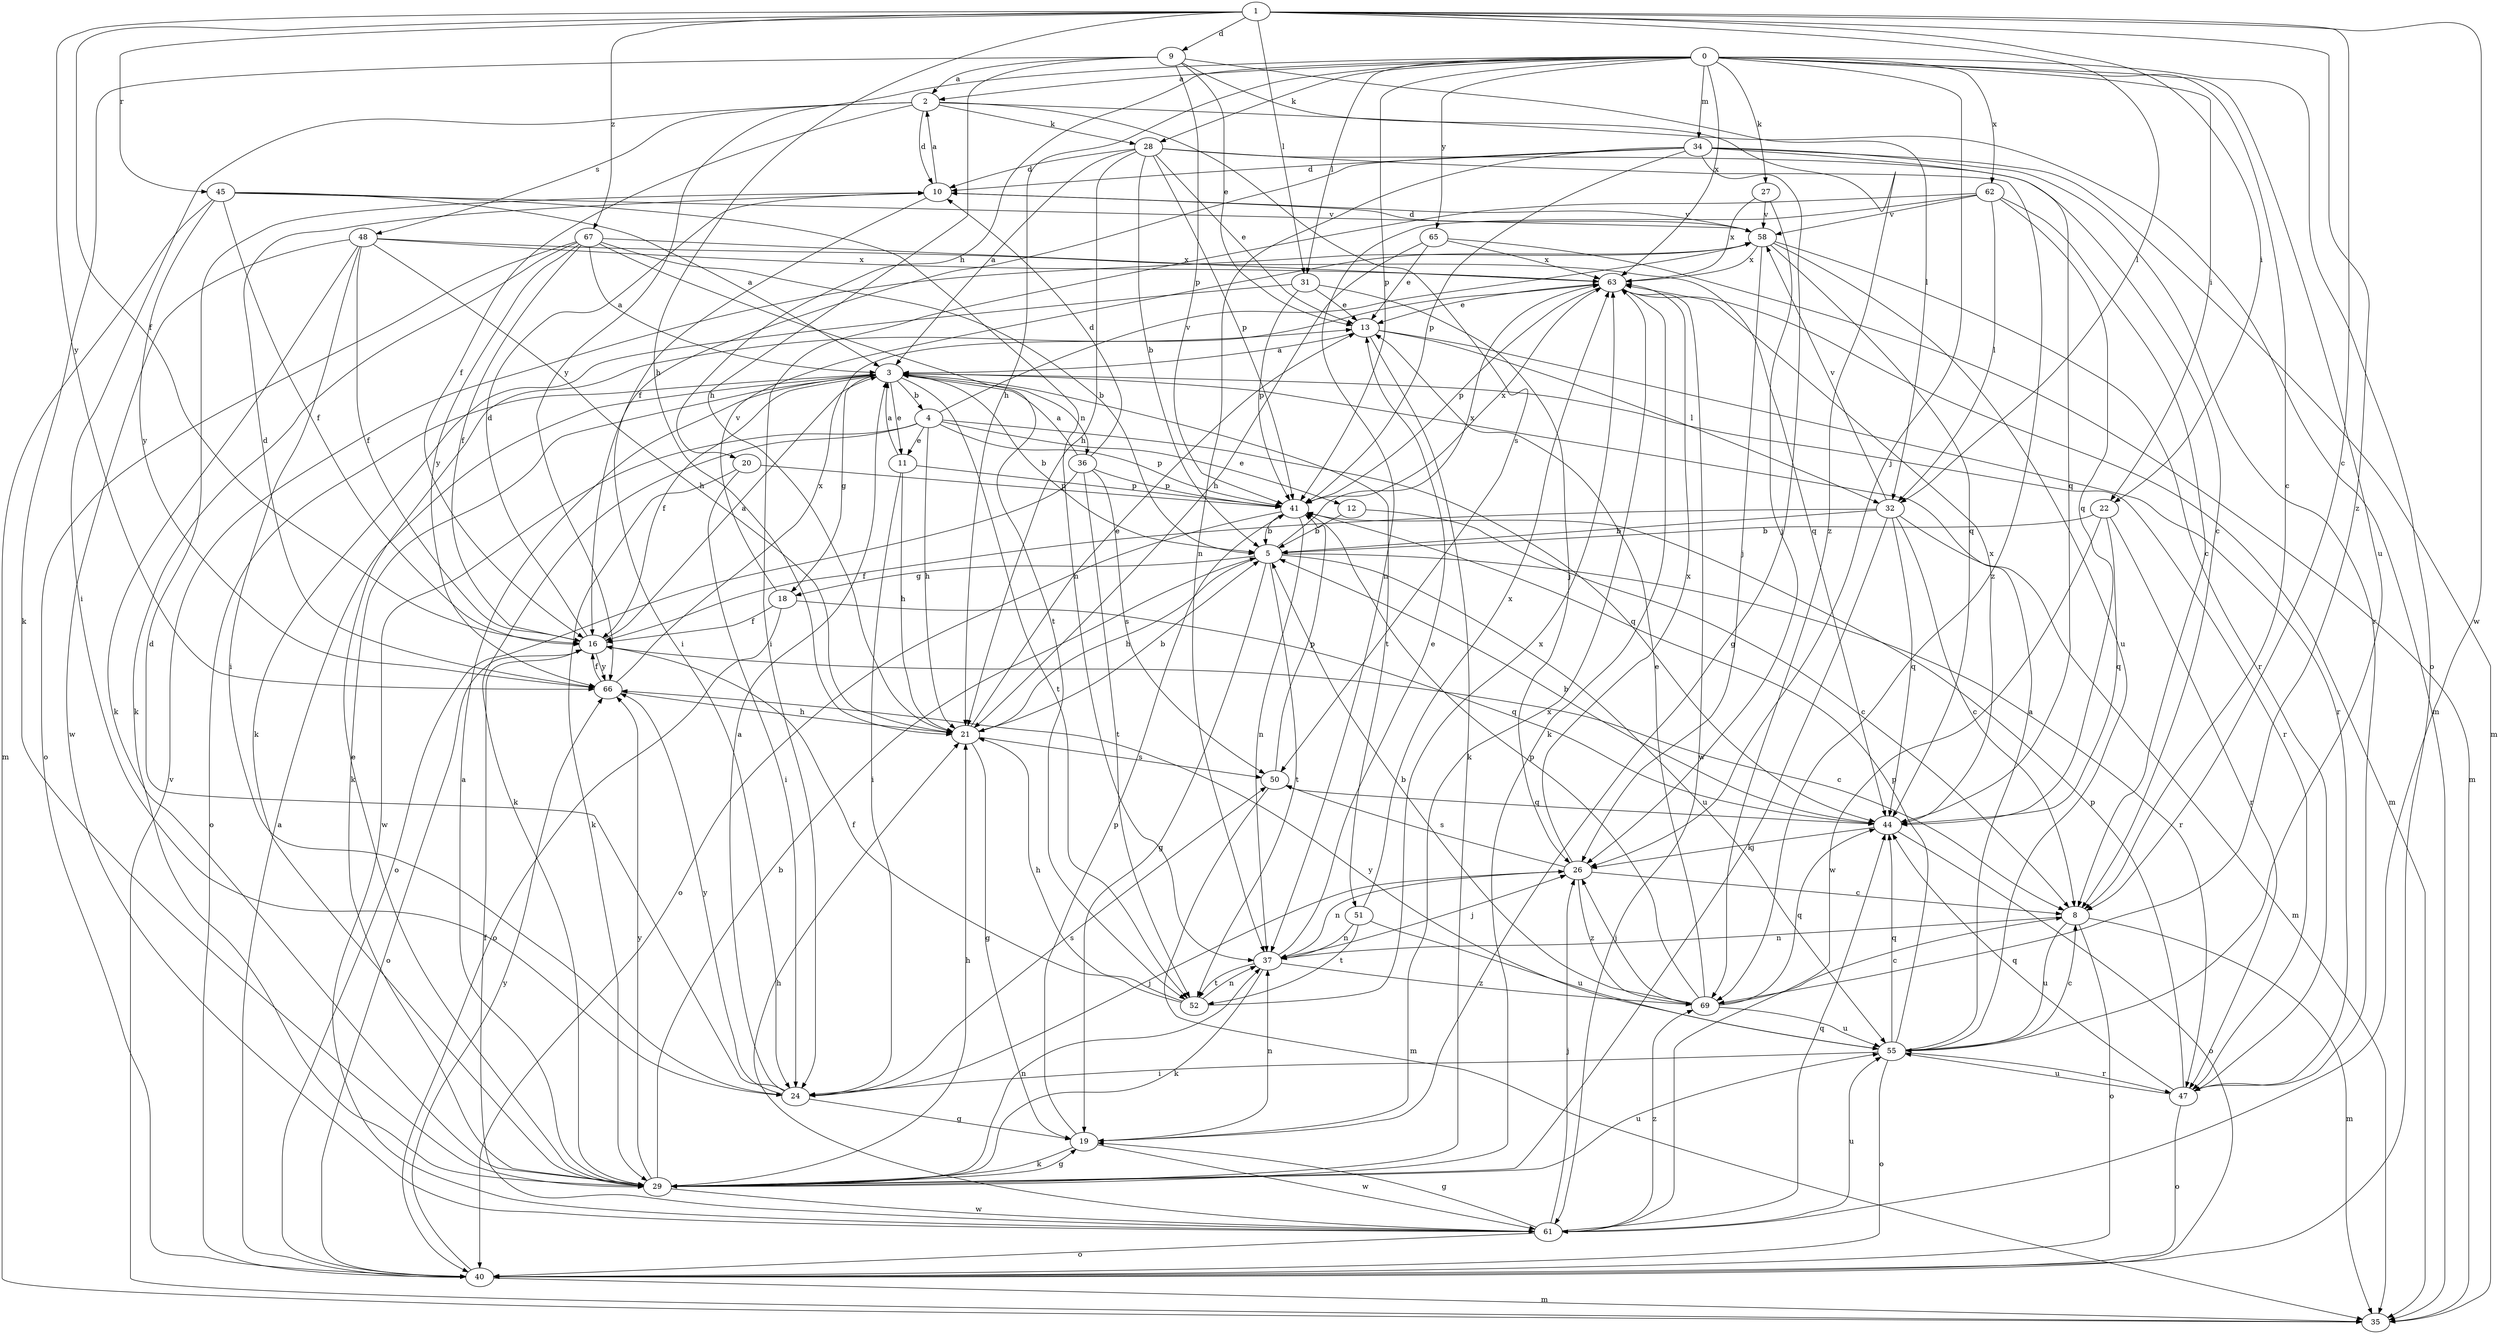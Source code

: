 strict digraph  {
0;
1;
2;
3;
4;
5;
8;
9;
10;
11;
12;
13;
16;
18;
19;
20;
21;
22;
24;
26;
27;
28;
29;
31;
32;
34;
35;
36;
37;
40;
41;
44;
45;
47;
48;
50;
51;
52;
55;
58;
61;
62;
63;
65;
66;
67;
69;
0 -> 2  [label=a];
0 -> 8  [label=c];
0 -> 20  [label=h];
0 -> 21  [label=h];
0 -> 22  [label=i];
0 -> 26  [label=j];
0 -> 27  [label=k];
0 -> 28  [label=k];
0 -> 31  [label=l];
0 -> 34  [label=m];
0 -> 40  [label=o];
0 -> 41  [label=p];
0 -> 55  [label=u];
0 -> 62  [label=x];
0 -> 63  [label=x];
0 -> 65  [label=y];
0 -> 66  [label=y];
1 -> 8  [label=c];
1 -> 9  [label=d];
1 -> 16  [label=f];
1 -> 21  [label=h];
1 -> 22  [label=i];
1 -> 31  [label=l];
1 -> 32  [label=l];
1 -> 45  [label=r];
1 -> 61  [label=w];
1 -> 66  [label=y];
1 -> 67  [label=z];
1 -> 69  [label=z];
2 -> 10  [label=d];
2 -> 16  [label=f];
2 -> 24  [label=i];
2 -> 28  [label=k];
2 -> 35  [label=m];
2 -> 48  [label=s];
2 -> 50  [label=s];
3 -> 4  [label=b];
3 -> 5  [label=b];
3 -> 11  [label=e];
3 -> 16  [label=f];
3 -> 18  [label=g];
3 -> 29  [label=k];
3 -> 36  [label=n];
3 -> 40  [label=o];
3 -> 47  [label=r];
3 -> 51  [label=t];
3 -> 52  [label=t];
4 -> 11  [label=e];
4 -> 12  [label=e];
4 -> 21  [label=h];
4 -> 29  [label=k];
4 -> 41  [label=p];
4 -> 44  [label=q];
4 -> 58  [label=v];
4 -> 61  [label=w];
5 -> 18  [label=g];
5 -> 19  [label=g];
5 -> 21  [label=h];
5 -> 47  [label=r];
5 -> 52  [label=t];
5 -> 55  [label=u];
5 -> 63  [label=x];
8 -> 35  [label=m];
8 -> 37  [label=n];
8 -> 40  [label=o];
8 -> 55  [label=u];
9 -> 2  [label=a];
9 -> 13  [label=e];
9 -> 21  [label=h];
9 -> 29  [label=k];
9 -> 32  [label=l];
9 -> 41  [label=p];
9 -> 69  [label=z];
10 -> 2  [label=a];
10 -> 24  [label=i];
10 -> 58  [label=v];
11 -> 3  [label=a];
11 -> 21  [label=h];
11 -> 24  [label=i];
11 -> 41  [label=p];
12 -> 5  [label=b];
12 -> 8  [label=c];
13 -> 3  [label=a];
13 -> 29  [label=k];
13 -> 32  [label=l];
13 -> 47  [label=r];
16 -> 3  [label=a];
16 -> 8  [label=c];
16 -> 10  [label=d];
16 -> 40  [label=o];
16 -> 66  [label=y];
18 -> 16  [label=f];
18 -> 40  [label=o];
18 -> 44  [label=q];
18 -> 58  [label=v];
19 -> 29  [label=k];
19 -> 37  [label=n];
19 -> 41  [label=p];
19 -> 61  [label=w];
19 -> 63  [label=x];
20 -> 24  [label=i];
20 -> 29  [label=k];
20 -> 41  [label=p];
21 -> 5  [label=b];
21 -> 13  [label=e];
21 -> 19  [label=g];
21 -> 50  [label=s];
22 -> 5  [label=b];
22 -> 44  [label=q];
22 -> 47  [label=r];
22 -> 61  [label=w];
24 -> 3  [label=a];
24 -> 10  [label=d];
24 -> 19  [label=g];
24 -> 26  [label=j];
24 -> 50  [label=s];
24 -> 66  [label=y];
26 -> 8  [label=c];
26 -> 37  [label=n];
26 -> 50  [label=s];
26 -> 63  [label=x];
26 -> 69  [label=z];
27 -> 26  [label=j];
27 -> 58  [label=v];
27 -> 63  [label=x];
28 -> 3  [label=a];
28 -> 5  [label=b];
28 -> 8  [label=c];
28 -> 10  [label=d];
28 -> 13  [label=e];
28 -> 21  [label=h];
28 -> 41  [label=p];
28 -> 69  [label=z];
29 -> 3  [label=a];
29 -> 5  [label=b];
29 -> 13  [label=e];
29 -> 19  [label=g];
29 -> 21  [label=h];
29 -> 37  [label=n];
29 -> 55  [label=u];
29 -> 61  [label=w];
29 -> 66  [label=y];
31 -> 13  [label=e];
31 -> 26  [label=j];
31 -> 29  [label=k];
31 -> 41  [label=p];
32 -> 5  [label=b];
32 -> 8  [label=c];
32 -> 16  [label=f];
32 -> 29  [label=k];
32 -> 35  [label=m];
32 -> 44  [label=q];
32 -> 58  [label=v];
34 -> 10  [label=d];
34 -> 16  [label=f];
34 -> 19  [label=g];
34 -> 35  [label=m];
34 -> 37  [label=n];
34 -> 41  [label=p];
34 -> 44  [label=q];
34 -> 47  [label=r];
35 -> 58  [label=v];
36 -> 3  [label=a];
36 -> 10  [label=d];
36 -> 40  [label=o];
36 -> 41  [label=p];
36 -> 50  [label=s];
36 -> 52  [label=t];
37 -> 13  [label=e];
37 -> 26  [label=j];
37 -> 29  [label=k];
37 -> 52  [label=t];
37 -> 69  [label=z];
40 -> 3  [label=a];
40 -> 35  [label=m];
40 -> 66  [label=y];
41 -> 5  [label=b];
41 -> 37  [label=n];
41 -> 40  [label=o];
41 -> 63  [label=x];
44 -> 5  [label=b];
44 -> 26  [label=j];
44 -> 40  [label=o];
44 -> 63  [label=x];
45 -> 3  [label=a];
45 -> 16  [label=f];
45 -> 35  [label=m];
45 -> 37  [label=n];
45 -> 58  [label=v];
45 -> 66  [label=y];
47 -> 40  [label=o];
47 -> 41  [label=p];
47 -> 44  [label=q];
47 -> 55  [label=u];
48 -> 16  [label=f];
48 -> 21  [label=h];
48 -> 24  [label=i];
48 -> 29  [label=k];
48 -> 44  [label=q];
48 -> 61  [label=w];
48 -> 63  [label=x];
50 -> 35  [label=m];
50 -> 41  [label=p];
50 -> 44  [label=q];
51 -> 37  [label=n];
51 -> 52  [label=t];
51 -> 55  [label=u];
51 -> 63  [label=x];
52 -> 16  [label=f];
52 -> 21  [label=h];
52 -> 37  [label=n];
52 -> 63  [label=x];
55 -> 3  [label=a];
55 -> 8  [label=c];
55 -> 24  [label=i];
55 -> 40  [label=o];
55 -> 41  [label=p];
55 -> 44  [label=q];
55 -> 47  [label=r];
55 -> 66  [label=y];
58 -> 10  [label=d];
58 -> 26  [label=j];
58 -> 44  [label=q];
58 -> 47  [label=r];
58 -> 55  [label=u];
58 -> 63  [label=x];
61 -> 16  [label=f];
61 -> 19  [label=g];
61 -> 21  [label=h];
61 -> 26  [label=j];
61 -> 40  [label=o];
61 -> 44  [label=q];
61 -> 55  [label=u];
61 -> 69  [label=z];
62 -> 8  [label=c];
62 -> 24  [label=i];
62 -> 32  [label=l];
62 -> 37  [label=n];
62 -> 44  [label=q];
62 -> 58  [label=v];
63 -> 13  [label=e];
63 -> 29  [label=k];
63 -> 35  [label=m];
63 -> 41  [label=p];
63 -> 61  [label=w];
65 -> 13  [label=e];
65 -> 21  [label=h];
65 -> 35  [label=m];
65 -> 63  [label=x];
66 -> 10  [label=d];
66 -> 16  [label=f];
66 -> 21  [label=h];
66 -> 63  [label=x];
67 -> 3  [label=a];
67 -> 5  [label=b];
67 -> 16  [label=f];
67 -> 29  [label=k];
67 -> 40  [label=o];
67 -> 52  [label=t];
67 -> 63  [label=x];
67 -> 66  [label=y];
69 -> 5  [label=b];
69 -> 8  [label=c];
69 -> 13  [label=e];
69 -> 26  [label=j];
69 -> 41  [label=p];
69 -> 44  [label=q];
69 -> 55  [label=u];
}
